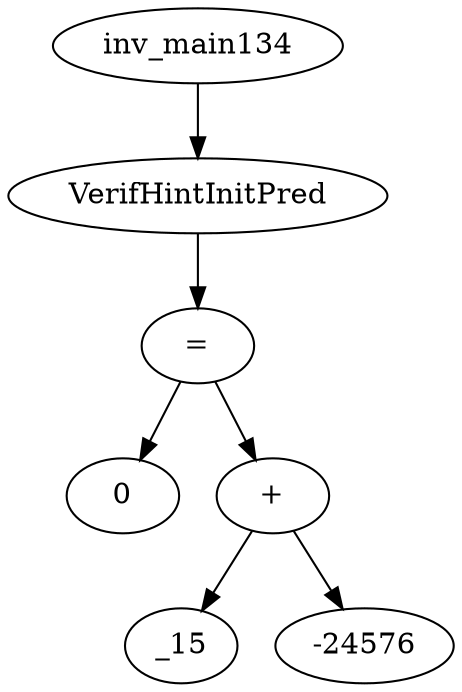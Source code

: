 digraph dag {
0 [label="inv_main134"];
1 [label="VerifHintInitPred"];
2 [label="="];
3 [label="0"];
4 [label="+"];
5 [label="_15"];
6 [label="-24576"];
0->1
1->2
2->4
2 -> 3
4->6
4 -> 5
}
